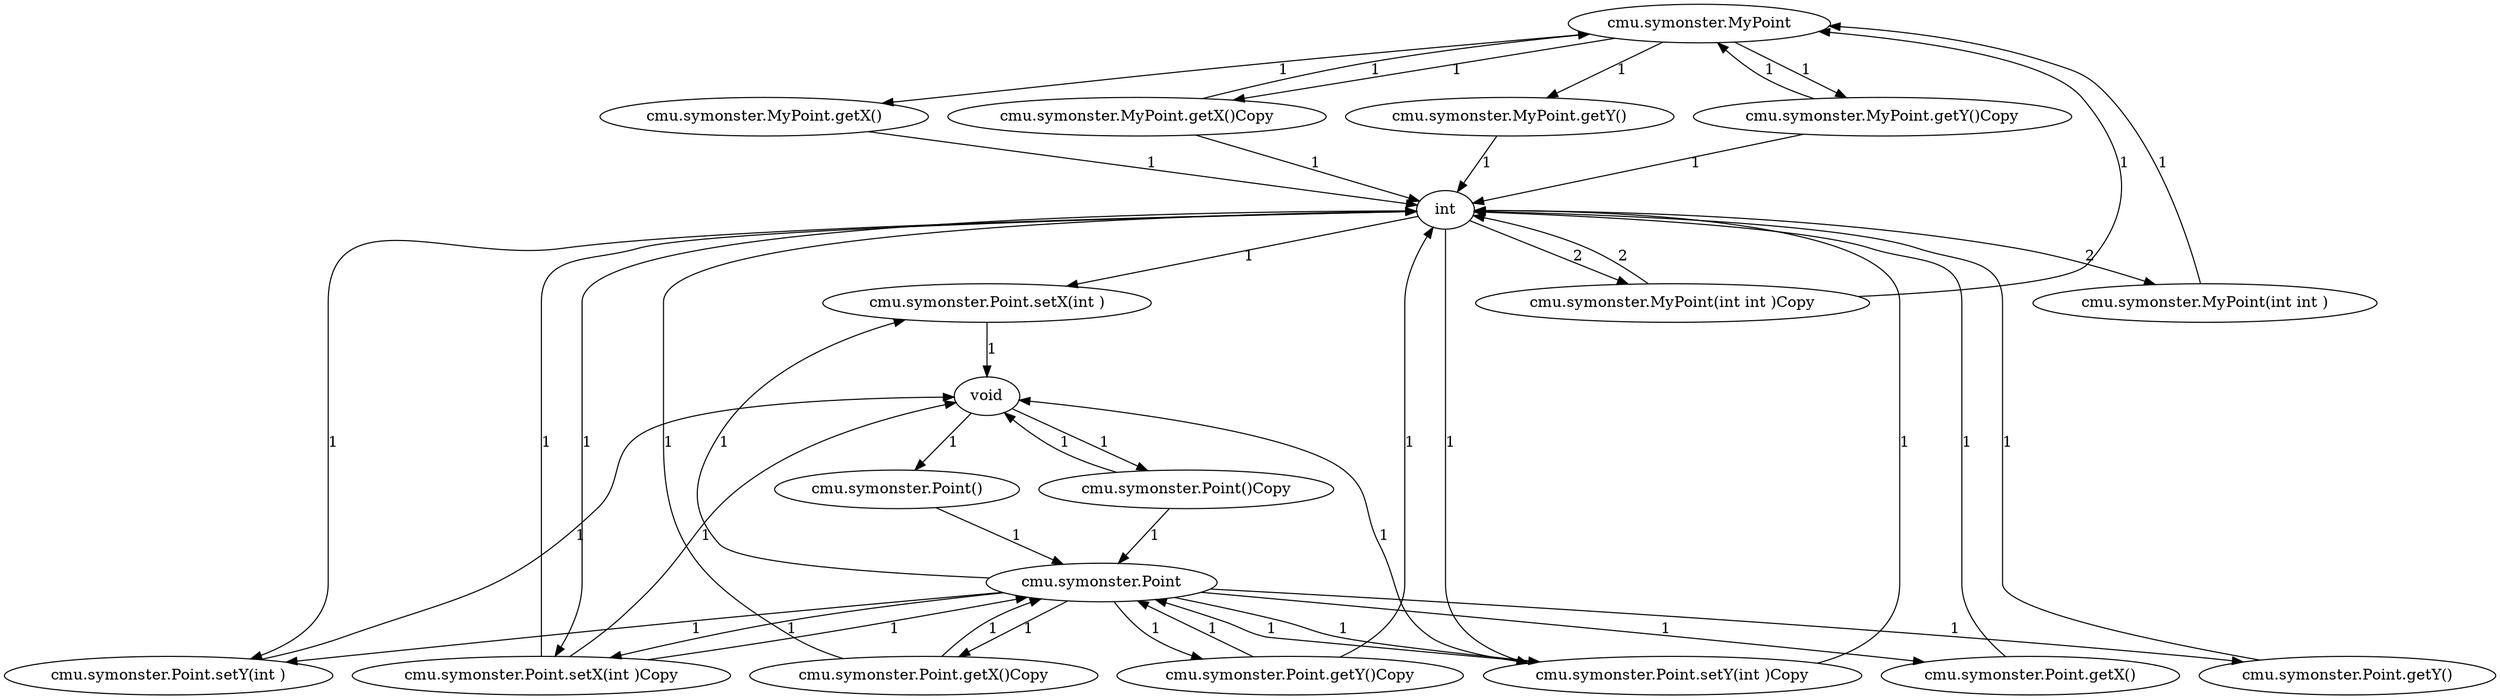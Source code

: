 digraph net{
"cmu.symonster.MyPoint"->"cmu.symonster.MyPoint.getX()"[label="1"]
"cmu.symonster.MyPoint"->"cmu.symonster.MyPoint.getX()Copy"[label="1"]
"cmu.symonster.MyPoint"->"cmu.symonster.MyPoint.getY()"[label="1"]
"cmu.symonster.MyPoint"->"cmu.symonster.MyPoint.getY()Copy"[label="1"]
"cmu.symonster.Point"->"cmu.symonster.Point.getX()"[label="1"]
"cmu.symonster.Point"->"cmu.symonster.Point.getX()Copy"[label="1"]
"cmu.symonster.Point"->"cmu.symonster.Point.getY()"[label="1"]
"cmu.symonster.Point"->"cmu.symonster.Point.getY()Copy"[label="1"]
"cmu.symonster.Point"->"cmu.symonster.Point.setX(int )"[label="1"]
"cmu.symonster.Point"->"cmu.symonster.Point.setX(int )Copy"[label="1"]
"cmu.symonster.Point"->"cmu.symonster.Point.setY(int )"[label="1"]
"cmu.symonster.Point"->"cmu.symonster.Point.setY(int )Copy"[label="1"]
"int"->"cmu.symonster.MyPoint(int int )"[label="2"]
"int"->"cmu.symonster.MyPoint(int int )Copy"[label="2"]
"int"->"cmu.symonster.Point.setX(int )"[label="1"]
"int"->"cmu.symonster.Point.setX(int )Copy"[label="1"]
"int"->"cmu.symonster.Point.setY(int )"[label="1"]
"int"->"cmu.symonster.Point.setY(int )Copy"[label="1"]
"void"->"cmu.symonster.Point()"[label="1"]
"void"->"cmu.symonster.Point()Copy"[label="1"]
"cmu.symonster.MyPoint(int int )"->"cmu.symonster.MyPoint"[label="1"]
"cmu.symonster.MyPoint(int int )Copy"->"cmu.symonster.MyPoint"[label="1"]
"cmu.symonster.MyPoint(int int )Copy"->"int"[label="2"]
"cmu.symonster.MyPoint.getX()"->"int"[label="1"]
"cmu.symonster.MyPoint.getX()Copy"->"cmu.symonster.MyPoint"[label="1"]
"cmu.symonster.MyPoint.getX()Copy"->"int"[label="1"]
"cmu.symonster.MyPoint.getY()"->"int"[label="1"]
"cmu.symonster.MyPoint.getY()Copy"->"cmu.symonster.MyPoint"[label="1"]
"cmu.symonster.MyPoint.getY()Copy"->"int"[label="1"]
"cmu.symonster.Point()"->"cmu.symonster.Point"[label="1"]
"cmu.symonster.Point()Copy"->"cmu.symonster.Point"[label="1"]
"cmu.symonster.Point()Copy"->"void"[label="1"]
"cmu.symonster.Point.getX()"->"int"[label="1"]
"cmu.symonster.Point.getX()Copy"->"cmu.symonster.Point"[label="1"]
"cmu.symonster.Point.getX()Copy"->"int"[label="1"]
"cmu.symonster.Point.getY()"->"int"[label="1"]
"cmu.symonster.Point.getY()Copy"->"cmu.symonster.Point"[label="1"]
"cmu.symonster.Point.getY()Copy"->"int"[label="1"]
"cmu.symonster.Point.setX(int )"->"void"[label="1"]
"cmu.symonster.Point.setX(int )Copy"->"cmu.symonster.Point"[label="1"]
"cmu.symonster.Point.setX(int )Copy"->"int"[label="1"]
"cmu.symonster.Point.setX(int )Copy"->"void"[label="1"]
"cmu.symonster.Point.setY(int )"->"void"[label="1"]
"cmu.symonster.Point.setY(int )Copy"->"cmu.symonster.Point"[label="1"]
"cmu.symonster.Point.setY(int )Copy"->"int"[label="1"]
"cmu.symonster.Point.setY(int )Copy"->"void"[label="1"]
}